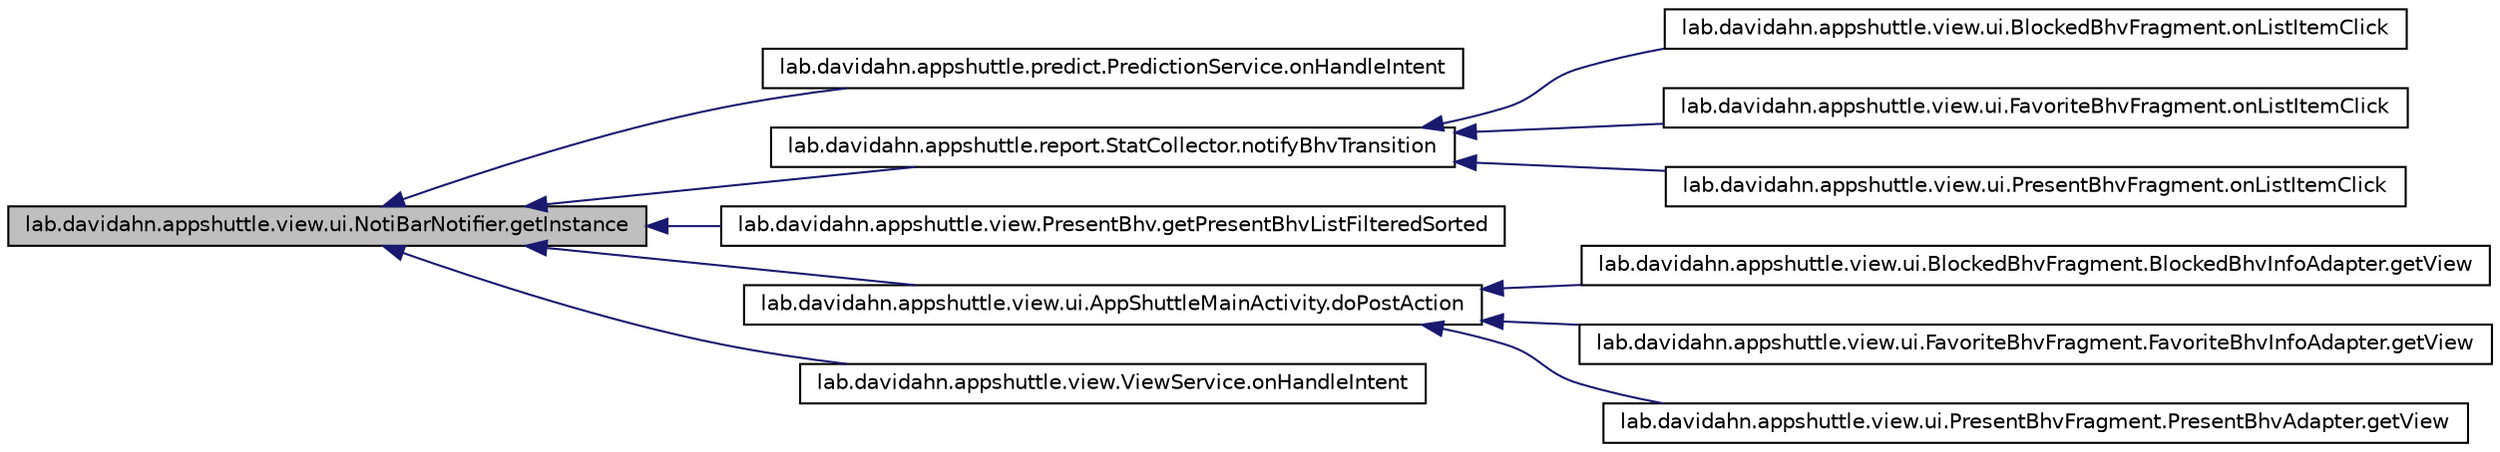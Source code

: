 digraph G
{
 // INTERACTIVE_SVG=YES
  edge [fontname="Helvetica",fontsize="10",labelfontname="Helvetica",labelfontsize="10"];
  node [fontname="Helvetica",fontsize="10",shape=record];
  rankdir="LR";
  Node1 [label="lab.davidahn.appshuttle.view.ui.NotiBarNotifier.getInstance",height=0.2,width=0.4,color="black", fillcolor="grey75", style="filled" fontcolor="black"];
  Node1 -> Node2 [dir="back",color="midnightblue",fontsize="10",style="solid",fontname="Helvetica"];
  Node2 [label="lab.davidahn.appshuttle.predict.PredictionService.onHandleIntent",height=0.2,width=0.4,color="black", fillcolor="white", style="filled",URL="$classlab_1_1davidahn_1_1appshuttle_1_1predict_1_1_prediction_service.html#a5c9c9728a0447a4edda0e5e9abd7b77b"];
  Node1 -> Node3 [dir="back",color="midnightblue",fontsize="10",style="solid",fontname="Helvetica"];
  Node3 [label="lab.davidahn.appshuttle.report.StatCollector.notifyBhvTransition",height=0.2,width=0.4,color="black", fillcolor="white", style="filled",URL="$classlab_1_1davidahn_1_1appshuttle_1_1report_1_1_stat_collector.html#a5bd75c6d139e4eca7332a424e2d346bc"];
  Node3 -> Node4 [dir="back",color="midnightblue",fontsize="10",style="solid",fontname="Helvetica"];
  Node4 [label="lab.davidahn.appshuttle.view.ui.BlockedBhvFragment.onListItemClick",height=0.2,width=0.4,color="black", fillcolor="white", style="filled",URL="$classlab_1_1davidahn_1_1appshuttle_1_1view_1_1ui_1_1_blocked_bhv_fragment.html#a1e667f2329fe439b56161a5e5dd0c562"];
  Node3 -> Node5 [dir="back",color="midnightblue",fontsize="10",style="solid",fontname="Helvetica"];
  Node5 [label="lab.davidahn.appshuttle.view.ui.FavoriteBhvFragment.onListItemClick",height=0.2,width=0.4,color="black", fillcolor="white", style="filled",URL="$classlab_1_1davidahn_1_1appshuttle_1_1view_1_1ui_1_1_favorite_bhv_fragment.html#abb791eb9585f7f5b2ae9f1cdaacb2a5a"];
  Node3 -> Node6 [dir="back",color="midnightblue",fontsize="10",style="solid",fontname="Helvetica"];
  Node6 [label="lab.davidahn.appshuttle.view.ui.PresentBhvFragment.onListItemClick",height=0.2,width=0.4,color="black", fillcolor="white", style="filled",URL="$classlab_1_1davidahn_1_1appshuttle_1_1view_1_1ui_1_1_present_bhv_fragment.html#acd4463cc478da3595ed8e421df544b4c"];
  Node1 -> Node7 [dir="back",color="midnightblue",fontsize="10",style="solid",fontname="Helvetica"];
  Node7 [label="lab.davidahn.appshuttle.view.PresentBhv.getPresentBhvListFilteredSorted",height=0.2,width=0.4,color="black", fillcolor="white", style="filled",URL="$classlab_1_1davidahn_1_1appshuttle_1_1view_1_1_present_bhv.html#ae787746dc64ec3aeab061fe28cfae683"];
  Node1 -> Node8 [dir="back",color="midnightblue",fontsize="10",style="solid",fontname="Helvetica"];
  Node8 [label="lab.davidahn.appshuttle.view.ui.AppShuttleMainActivity.doPostAction",height=0.2,width=0.4,color="black", fillcolor="white", style="filled",URL="$classlab_1_1davidahn_1_1appshuttle_1_1view_1_1ui_1_1_app_shuttle_main_activity.html#ac3c73287e96ee57939e18ef7331bd02a"];
  Node8 -> Node9 [dir="back",color="midnightblue",fontsize="10",style="solid",fontname="Helvetica"];
  Node9 [label="lab.davidahn.appshuttle.view.ui.BlockedBhvFragment.BlockedBhvInfoAdapter.getView",height=0.2,width=0.4,color="black", fillcolor="white", style="filled",URL="$classlab_1_1davidahn_1_1appshuttle_1_1view_1_1ui_1_1_blocked_bhv_fragment_1_1_blocked_bhv_info_adapter.html#a996a9f405f7d97ee54d0c6f3db25ab24"];
  Node8 -> Node10 [dir="back",color="midnightblue",fontsize="10",style="solid",fontname="Helvetica"];
  Node10 [label="lab.davidahn.appshuttle.view.ui.FavoriteBhvFragment.FavoriteBhvInfoAdapter.getView",height=0.2,width=0.4,color="black", fillcolor="white", style="filled",URL="$classlab_1_1davidahn_1_1appshuttle_1_1view_1_1ui_1_1_favorite_bhv_fragment_1_1_favorite_bhv_info_adapter.html#a6db75a41a5dfb45cf50a05d6134bab59"];
  Node8 -> Node11 [dir="back",color="midnightblue",fontsize="10",style="solid",fontname="Helvetica"];
  Node11 [label="lab.davidahn.appshuttle.view.ui.PresentBhvFragment.PresentBhvAdapter.getView",height=0.2,width=0.4,color="black", fillcolor="white", style="filled",URL="$classlab_1_1davidahn_1_1appshuttle_1_1view_1_1ui_1_1_present_bhv_fragment_1_1_present_bhv_adapter.html#ad968c6b3d5bd8a90248a62de92b7ac28"];
  Node1 -> Node12 [dir="back",color="midnightblue",fontsize="10",style="solid",fontname="Helvetica"];
  Node12 [label="lab.davidahn.appshuttle.view.ViewService.onHandleIntent",height=0.2,width=0.4,color="black", fillcolor="white", style="filled",URL="$classlab_1_1davidahn_1_1appshuttle_1_1view_1_1_view_service.html#a30b682e4eebc04cf8ab8c267d601a61d"];
}
